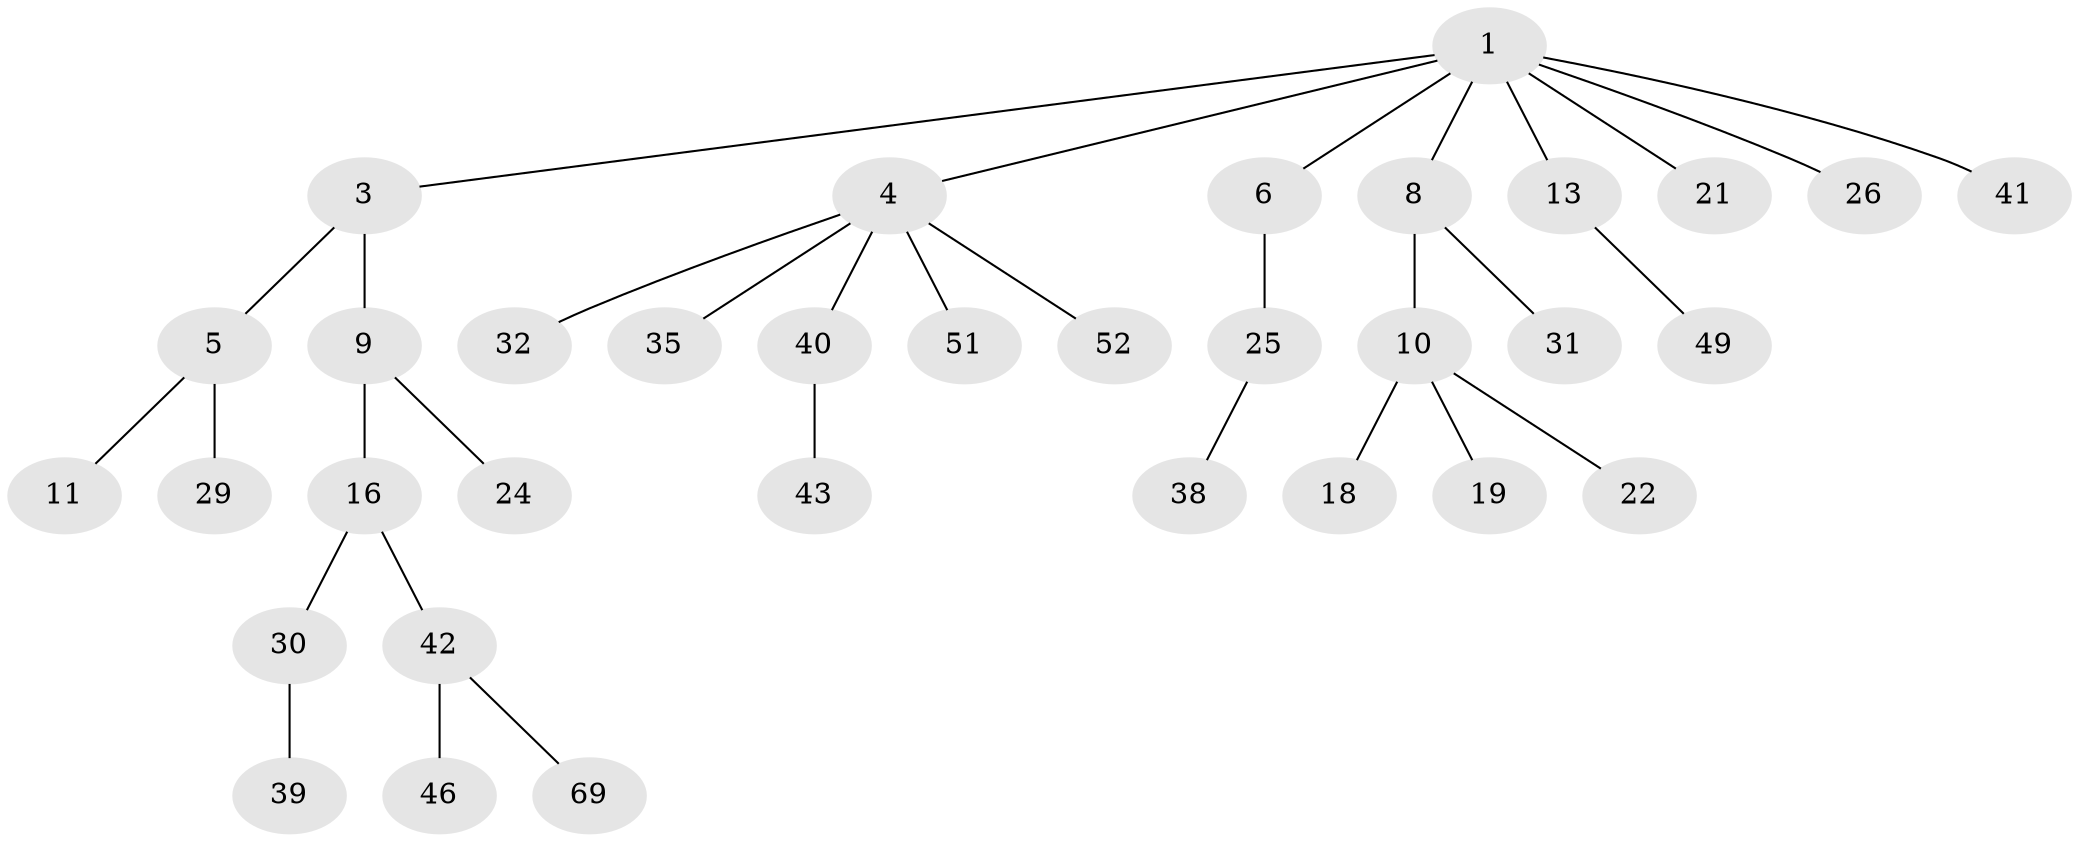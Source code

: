 // original degree distribution, {4: 0.057971014492753624, 6: 0.028985507246376812, 3: 0.17391304347826086, 2: 0.30434782608695654, 1: 0.43478260869565216}
// Generated by graph-tools (version 1.1) at 2025/15/03/09/25 04:15:28]
// undirected, 34 vertices, 33 edges
graph export_dot {
graph [start="1"]
  node [color=gray90,style=filled];
  1 [super="+2"];
  3;
  4 [super="+14+7"];
  5 [super="+28+63"];
  6;
  8;
  9 [super="+12"];
  10 [super="+15"];
  11 [super="+53"];
  13;
  16 [super="+33"];
  18 [super="+44"];
  19 [super="+55"];
  21 [super="+62+59+23"];
  22;
  24 [super="+36"];
  25;
  26 [super="+34"];
  29;
  30 [super="+37"];
  31 [super="+68"];
  32;
  35 [super="+57"];
  38;
  39;
  40 [super="+56"];
  41;
  42 [super="+50+45"];
  43;
  46;
  49;
  51;
  52;
  69;
  1 -- 4;
  1 -- 26;
  1 -- 41;
  1 -- 3;
  1 -- 21;
  1 -- 6;
  1 -- 8;
  1 -- 13;
  3 -- 5;
  3 -- 9;
  4 -- 52;
  4 -- 32;
  4 -- 35;
  4 -- 51;
  4 -- 40;
  5 -- 11;
  5 -- 29;
  6 -- 25;
  8 -- 10;
  8 -- 31;
  9 -- 16;
  9 -- 24;
  10 -- 18;
  10 -- 19;
  10 -- 22;
  13 -- 49;
  16 -- 30;
  16 -- 42;
  25 -- 38;
  30 -- 39;
  40 -- 43;
  42 -- 69;
  42 -- 46;
}
